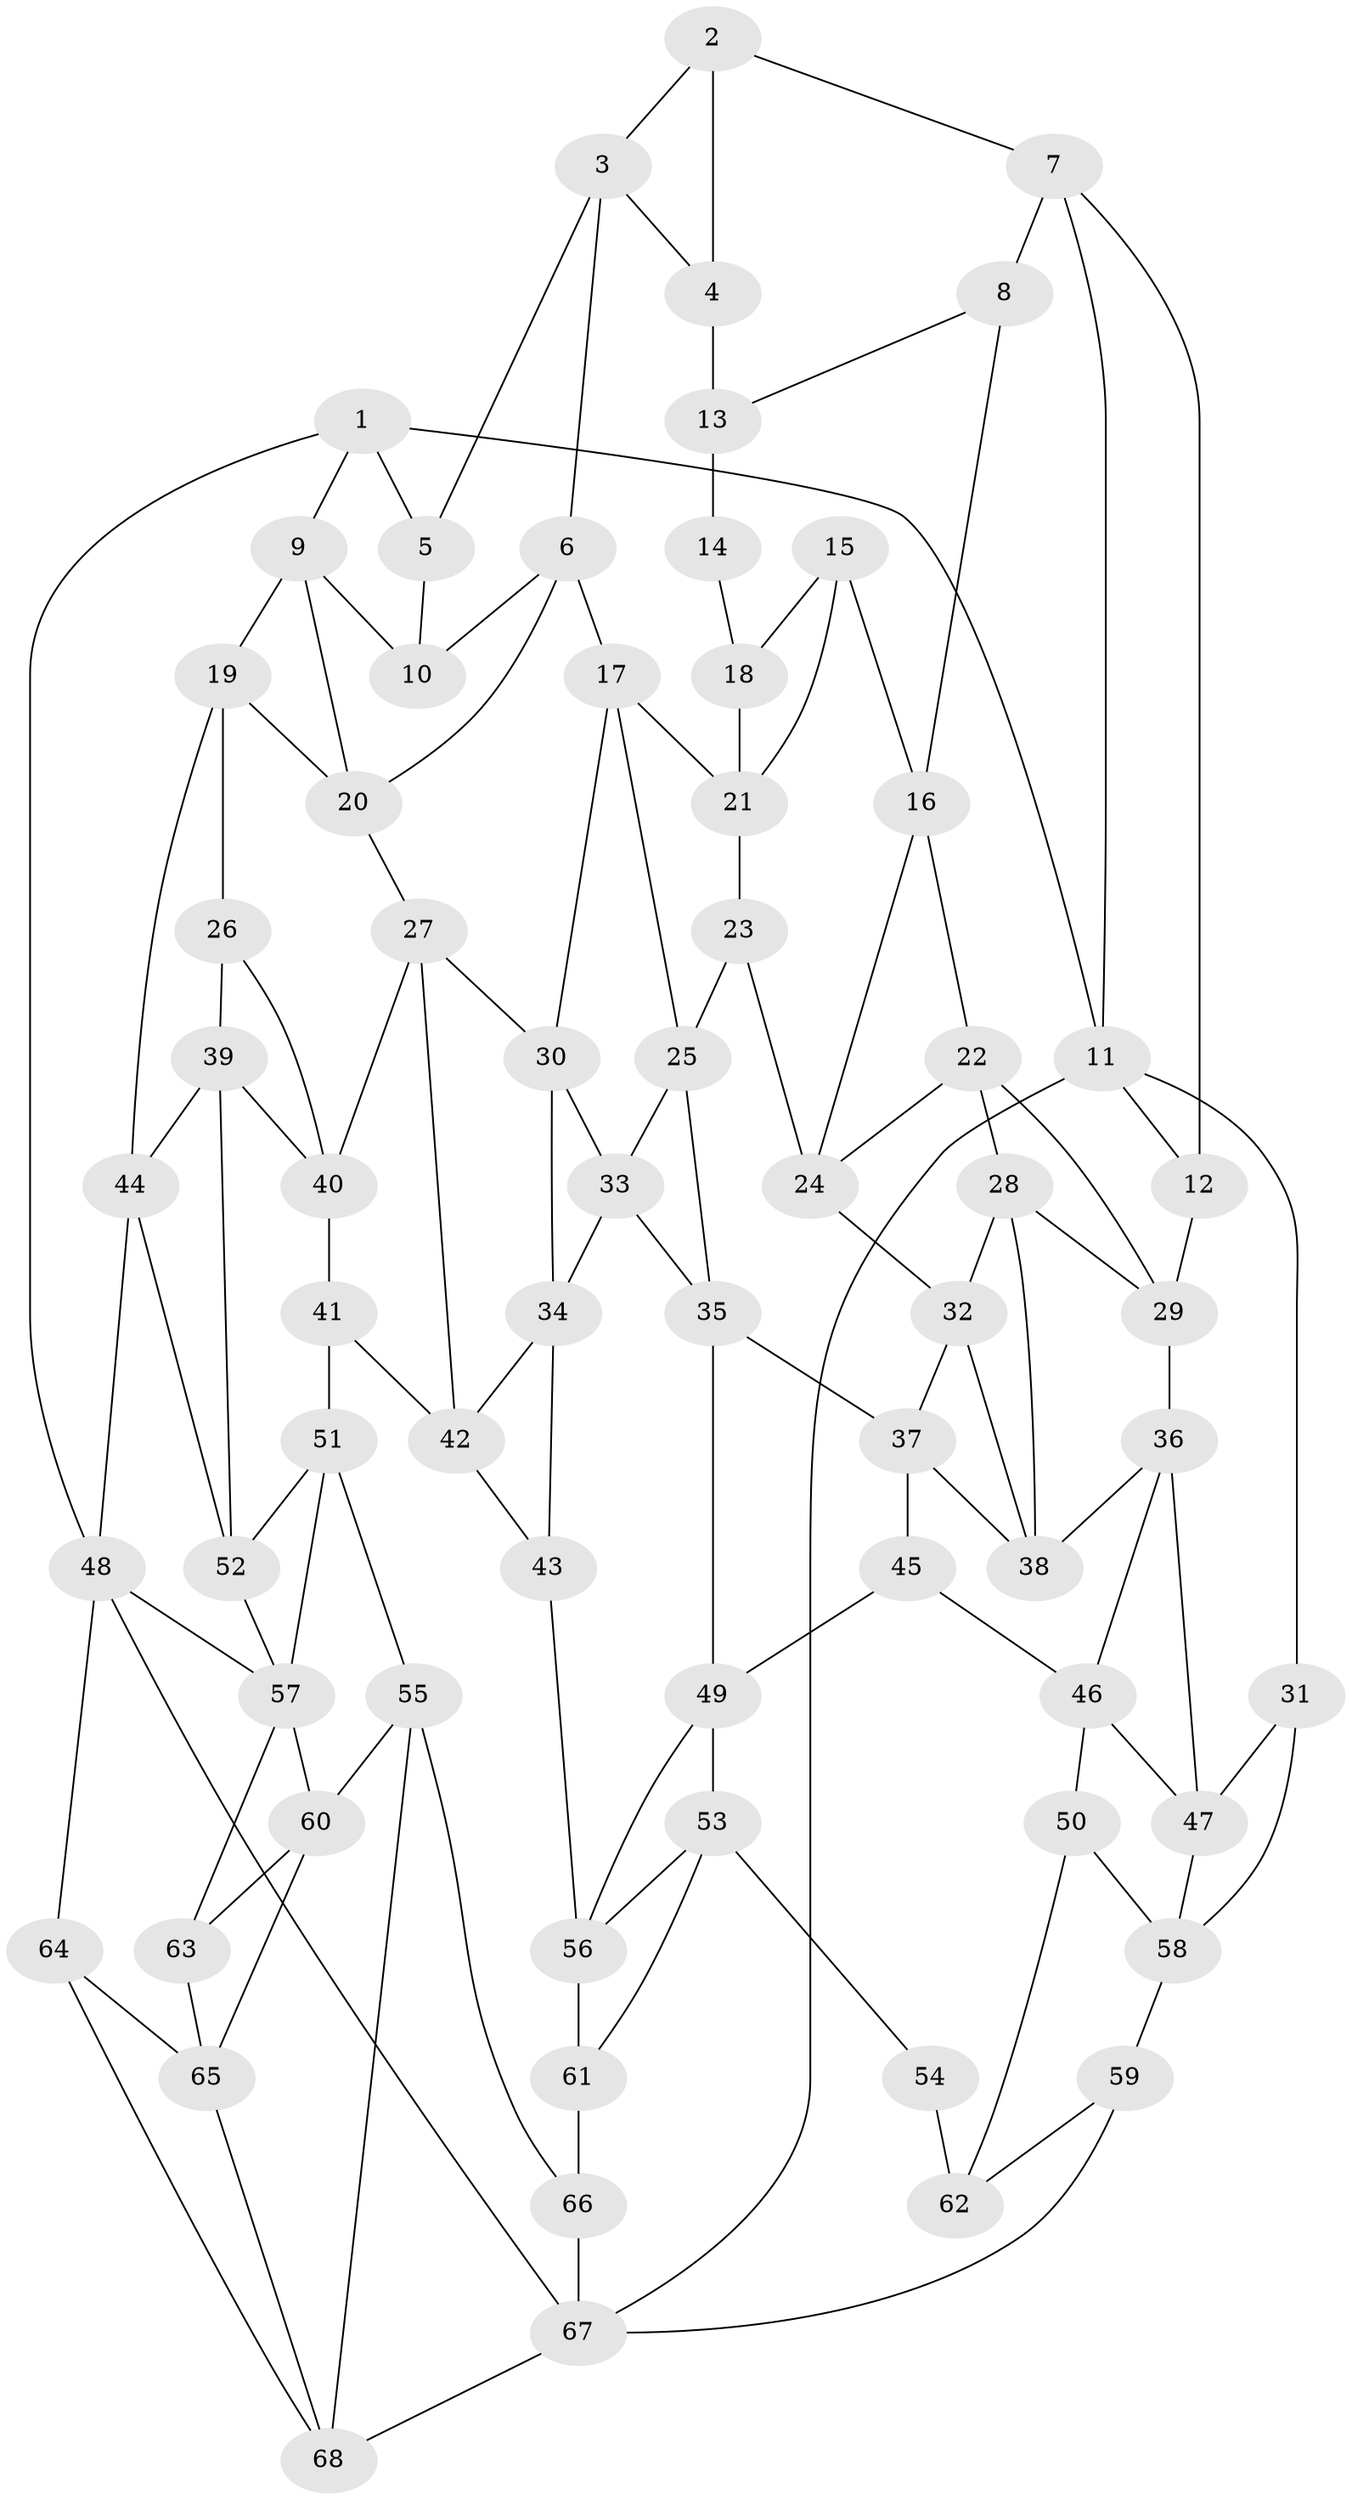// original degree distribution, {3: 0.014814814814814815, 4: 0.23703703703703705, 5: 0.5333333333333333, 6: 0.21481481481481482}
// Generated by graph-tools (version 1.1) at 2025/03/03/09/25 03:03:12]
// undirected, 68 vertices, 125 edges
graph export_dot {
graph [start="1"]
  node [color=gray90,style=filled];
  1;
  2;
  3;
  4;
  5;
  6;
  7;
  8;
  9;
  10;
  11;
  12;
  13;
  14;
  15;
  16;
  17;
  18;
  19;
  20;
  21;
  22;
  23;
  24;
  25;
  26;
  27;
  28;
  29;
  30;
  31;
  32;
  33;
  34;
  35;
  36;
  37;
  38;
  39;
  40;
  41;
  42;
  43;
  44;
  45;
  46;
  47;
  48;
  49;
  50;
  51;
  52;
  53;
  54;
  55;
  56;
  57;
  58;
  59;
  60;
  61;
  62;
  63;
  64;
  65;
  66;
  67;
  68;
  1 -- 5 [weight=1.0];
  1 -- 9 [weight=1.0];
  1 -- 11 [weight=1.0];
  1 -- 48 [weight=1.0];
  2 -- 3 [weight=1.0];
  2 -- 4 [weight=1.0];
  2 -- 7 [weight=1.0];
  3 -- 4 [weight=1.0];
  3 -- 5 [weight=1.0];
  3 -- 6 [weight=1.0];
  4 -- 13 [weight=2.0];
  5 -- 10 [weight=2.0];
  6 -- 10 [weight=1.0];
  6 -- 17 [weight=1.0];
  6 -- 20 [weight=1.0];
  7 -- 8 [weight=1.0];
  7 -- 11 [weight=1.0];
  7 -- 12 [weight=1.0];
  8 -- 13 [weight=1.0];
  8 -- 16 [weight=1.0];
  9 -- 10 [weight=1.0];
  9 -- 19 [weight=1.0];
  9 -- 20 [weight=1.0];
  11 -- 12 [weight=1.0];
  11 -- 31 [weight=1.0];
  11 -- 67 [weight=1.0];
  12 -- 29 [weight=1.0];
  13 -- 14 [weight=1.0];
  14 -- 18 [weight=2.0];
  15 -- 16 [weight=1.0];
  15 -- 18 [weight=1.0];
  15 -- 21 [weight=1.0];
  16 -- 22 [weight=1.0];
  16 -- 24 [weight=1.0];
  17 -- 21 [weight=1.0];
  17 -- 25 [weight=1.0];
  17 -- 30 [weight=1.0];
  18 -- 21 [weight=1.0];
  19 -- 20 [weight=1.0];
  19 -- 26 [weight=1.0];
  19 -- 44 [weight=1.0];
  20 -- 27 [weight=1.0];
  21 -- 23 [weight=1.0];
  22 -- 24 [weight=1.0];
  22 -- 28 [weight=1.0];
  22 -- 29 [weight=1.0];
  23 -- 24 [weight=1.0];
  23 -- 25 [weight=1.0];
  24 -- 32 [weight=1.0];
  25 -- 33 [weight=1.0];
  25 -- 35 [weight=1.0];
  26 -- 39 [weight=1.0];
  26 -- 40 [weight=1.0];
  27 -- 30 [weight=1.0];
  27 -- 40 [weight=1.0];
  27 -- 42 [weight=1.0];
  28 -- 29 [weight=1.0];
  28 -- 32 [weight=1.0];
  28 -- 38 [weight=1.0];
  29 -- 36 [weight=1.0];
  30 -- 33 [weight=1.0];
  30 -- 34 [weight=1.0];
  31 -- 47 [weight=1.0];
  31 -- 58 [weight=1.0];
  32 -- 37 [weight=1.0];
  32 -- 38 [weight=1.0];
  33 -- 34 [weight=1.0];
  33 -- 35 [weight=1.0];
  34 -- 42 [weight=1.0];
  34 -- 43 [weight=1.0];
  35 -- 37 [weight=1.0];
  35 -- 49 [weight=1.0];
  36 -- 38 [weight=1.0];
  36 -- 46 [weight=1.0];
  36 -- 47 [weight=1.0];
  37 -- 38 [weight=1.0];
  37 -- 45 [weight=1.0];
  39 -- 40 [weight=1.0];
  39 -- 44 [weight=1.0];
  39 -- 52 [weight=1.0];
  40 -- 41 [weight=1.0];
  41 -- 42 [weight=1.0];
  41 -- 51 [weight=1.0];
  42 -- 43 [weight=1.0];
  43 -- 56 [weight=1.0];
  44 -- 48 [weight=1.0];
  44 -- 52 [weight=1.0];
  45 -- 46 [weight=1.0];
  45 -- 49 [weight=1.0];
  46 -- 47 [weight=1.0];
  46 -- 50 [weight=1.0];
  47 -- 58 [weight=1.0];
  48 -- 57 [weight=1.0];
  48 -- 64 [weight=1.0];
  48 -- 67 [weight=1.0];
  49 -- 53 [weight=1.0];
  49 -- 56 [weight=1.0];
  50 -- 58 [weight=1.0];
  50 -- 62 [weight=1.0];
  51 -- 52 [weight=1.0];
  51 -- 55 [weight=1.0];
  51 -- 57 [weight=1.0];
  52 -- 57 [weight=1.0];
  53 -- 54 [weight=1.0];
  53 -- 56 [weight=1.0];
  53 -- 61 [weight=1.0];
  54 -- 62 [weight=2.0];
  55 -- 60 [weight=1.0];
  55 -- 66 [weight=1.0];
  55 -- 68 [weight=1.0];
  56 -- 61 [weight=1.0];
  57 -- 60 [weight=1.0];
  57 -- 63 [weight=2.0];
  58 -- 59 [weight=1.0];
  59 -- 62 [weight=1.0];
  59 -- 67 [weight=1.0];
  60 -- 63 [weight=1.0];
  60 -- 65 [weight=1.0];
  61 -- 66 [weight=2.0];
  63 -- 65 [weight=1.0];
  64 -- 65 [weight=1.0];
  64 -- 68 [weight=1.0];
  65 -- 68 [weight=1.0];
  66 -- 67 [weight=1.0];
  67 -- 68 [weight=1.0];
}
